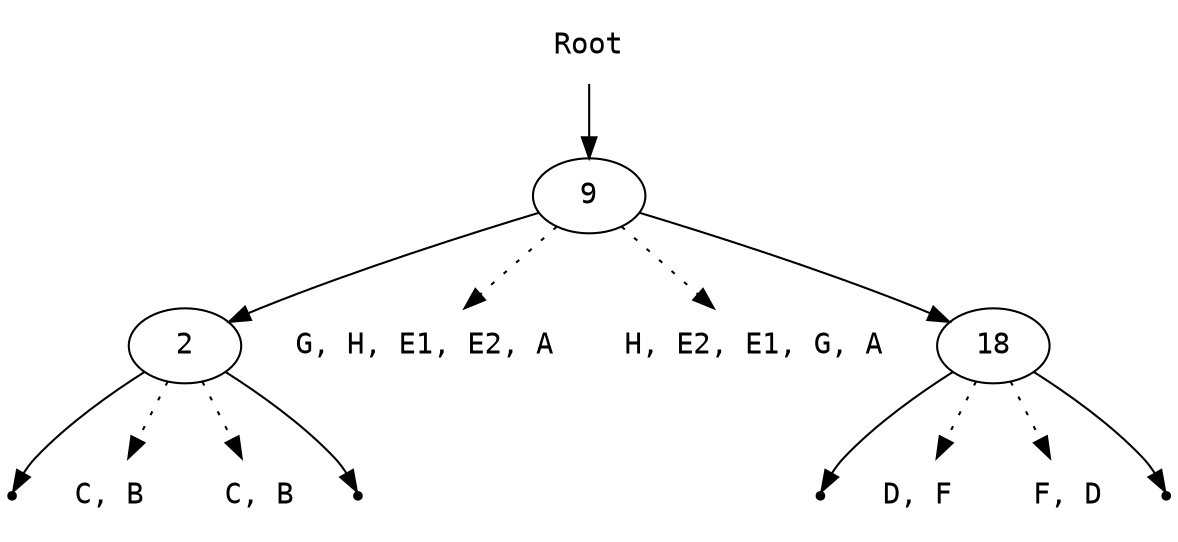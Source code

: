 digraph StaticIntervalTree {
	root [fontname=consolas,shape=plaintext,label="Root"];
	node0 [fontname=consolas,label="9"];
	root -> node0;
	node1 [fontname=consolas,label="2"];
	node0 -> node1;
	leaf0 [shape=point];
	node1 -> leaf0;
	node1left [fontname=consolas,shape=plaintext, label="C, B"];
	node1 -> node1left [style=dotted];
	node1right [fontname=consolas,shape=plaintext, label="C, B"];
	node1 -> node1right [style=dotted];
	leaf1 [shape=point];
	node1 -> leaf1;
	node0left [fontname=consolas,shape=plaintext, label="G, H, E1, E2, A"];
	node0 -> node0left [style=dotted];
	node0right [fontname=consolas,shape=plaintext, label="H, E2, E1, G, A"];
	node0 -> node0right [style=dotted];
	node2 [fontname=consolas,label="18"];
	node0 -> node2;
	leaf2 [shape=point];
	node2 -> leaf2;
	node2left [fontname=consolas,shape=plaintext, label="D, F"];
	node2 -> node2left [style=dotted];
	node2right [fontname=consolas,shape=plaintext, label="F, D"];
	node2 -> node2right [style=dotted];
	leaf3 [shape=point];
	node2 -> leaf3;
}
